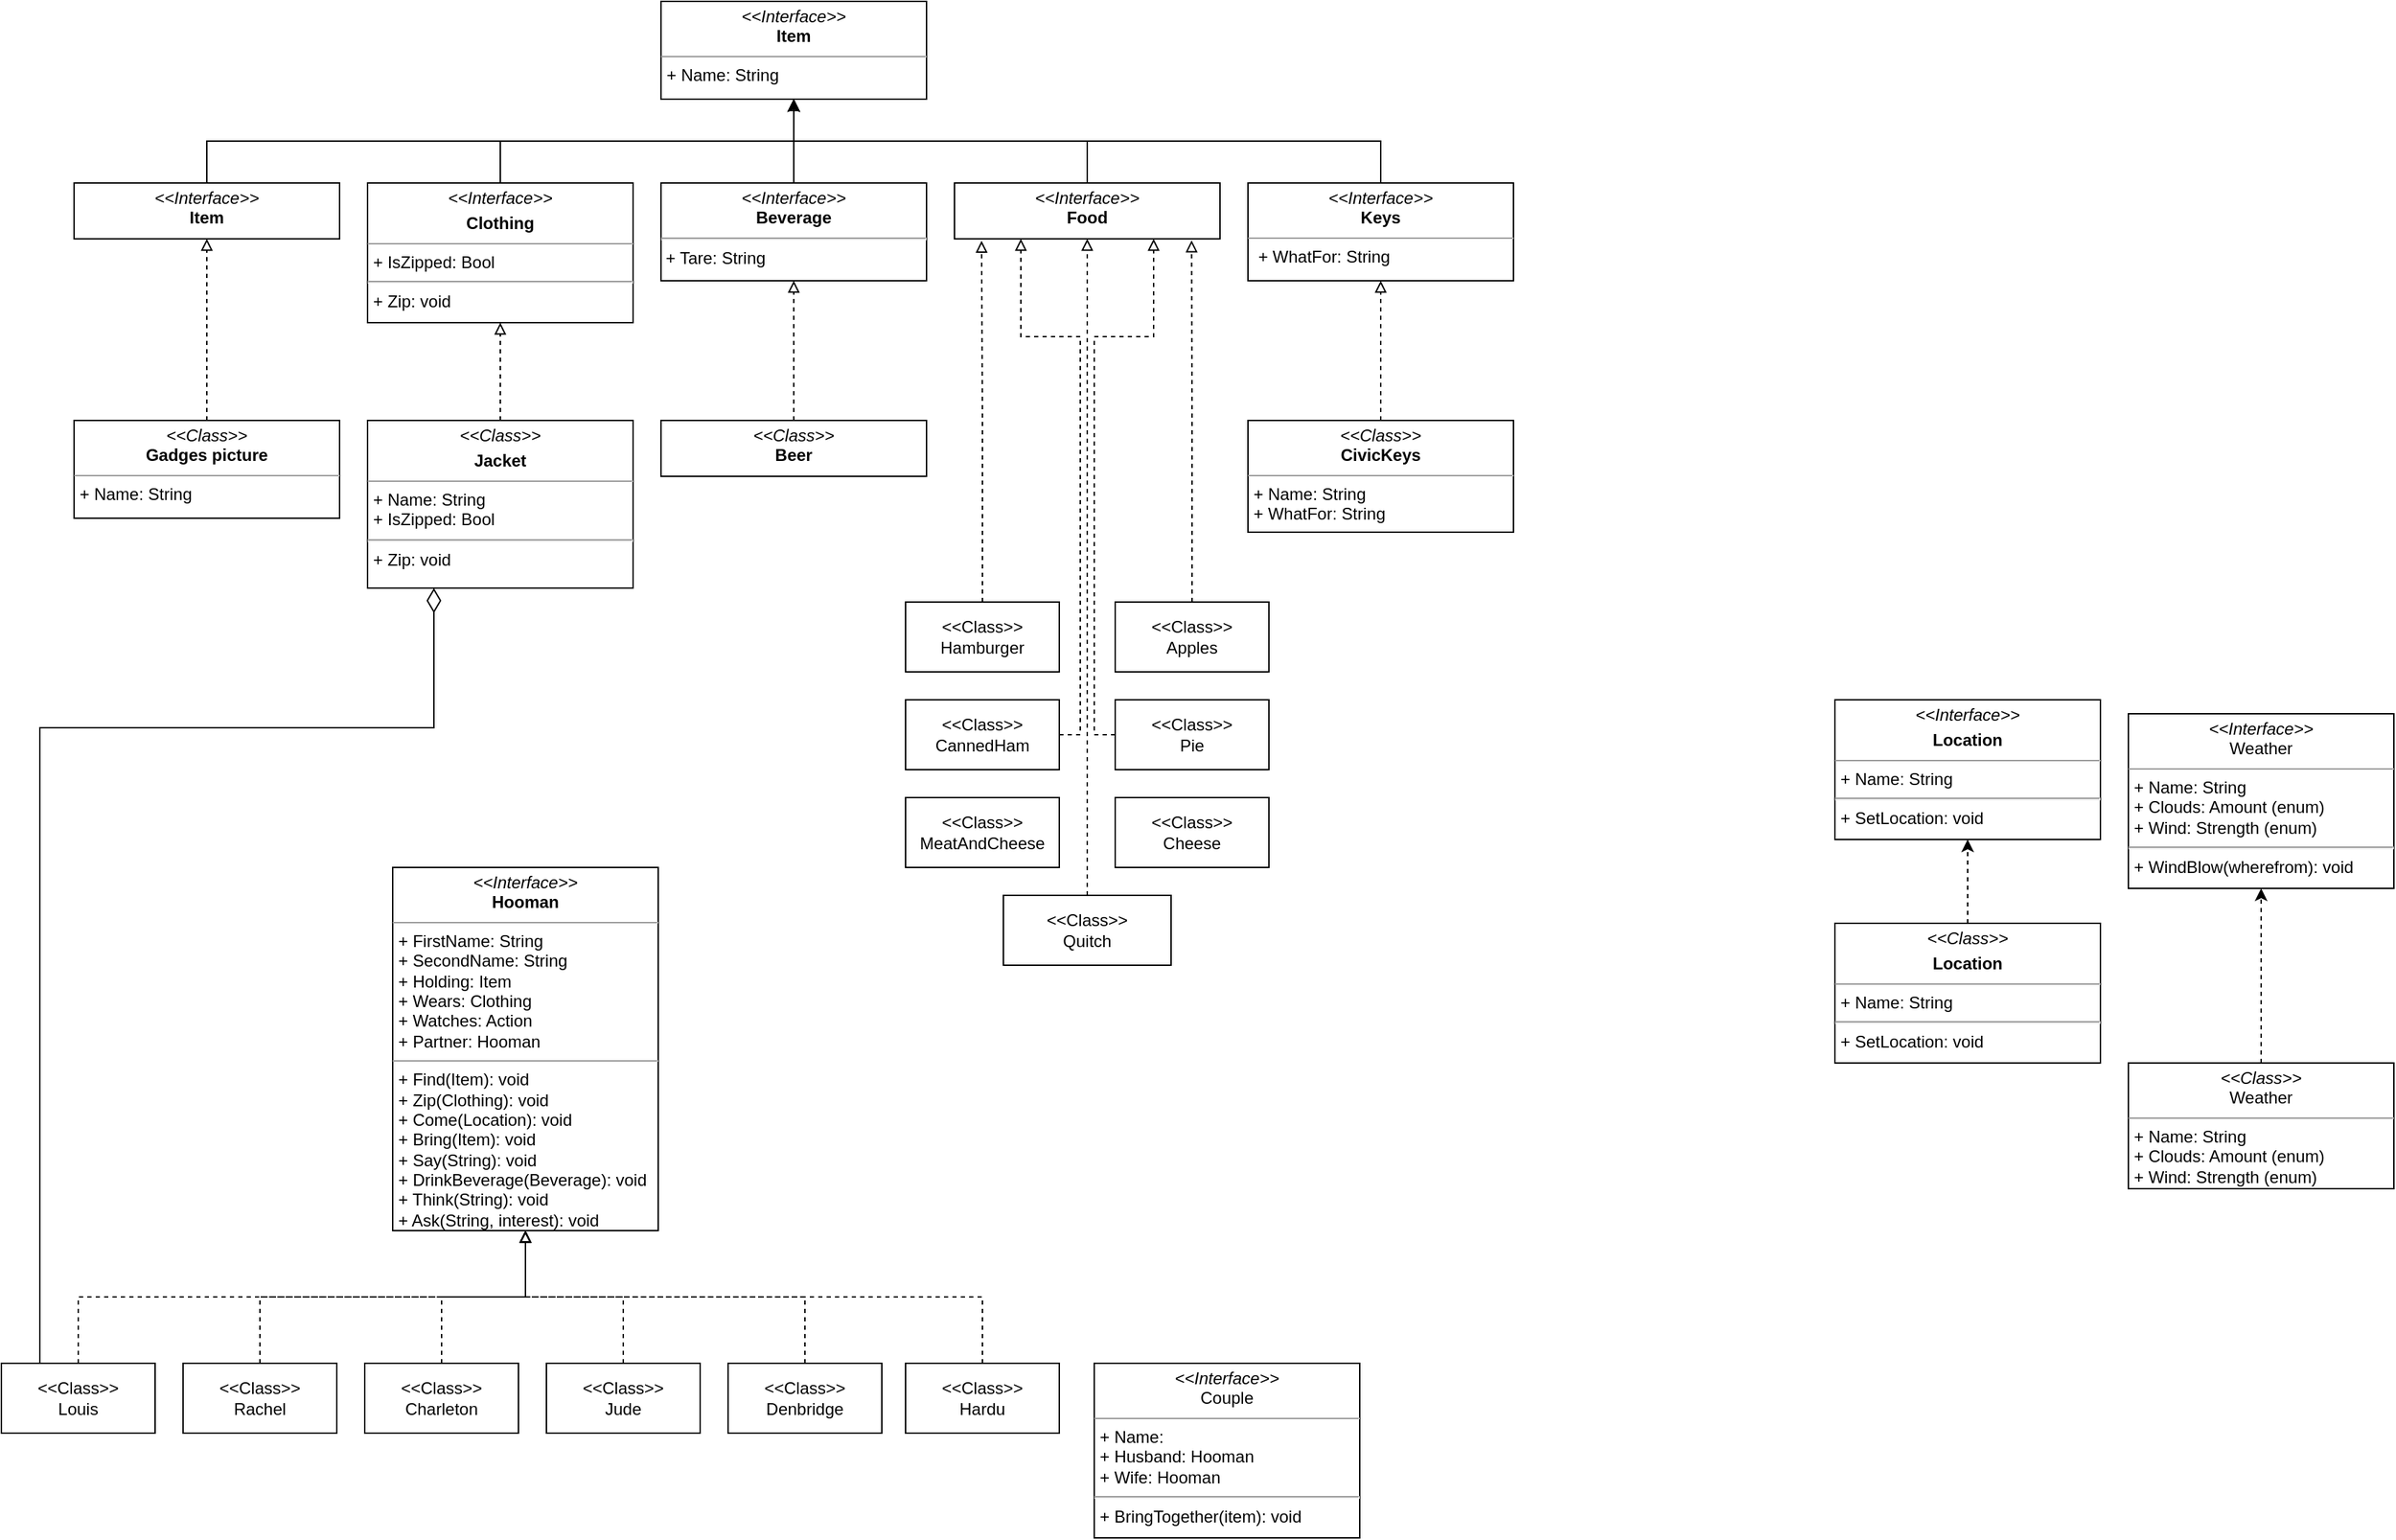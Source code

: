 <mxfile version="22.1.3" type="github">
  <diagram name="Page-1" id="b5b7bab2-c9e2-2cf4-8b2a-24fd1a2a6d21">
    <mxGraphModel dx="2665" dy="1241" grid="1" gridSize="10" guides="1" tooltips="1" connect="1" arrows="1" fold="1" page="1" pageScale="1" pageWidth="827" pageHeight="1169" background="none" math="0" shadow="0">
      <root>
        <mxCell id="0" />
        <mxCell id="1" parent="0" />
        <mxCell id="SKdy1-YhQ8MqGWsLNDs1-13" value="&lt;p style=&quot;margin:0px;margin-top:4px;text-align:center;&quot;&gt;&lt;i&gt;&amp;lt;&amp;lt;Interface&amp;gt;&amp;gt;&lt;/i&gt;&lt;br&gt;&lt;b&gt;Hooman&lt;/b&gt;&lt;/p&gt;&lt;hr size=&quot;1&quot;&gt;&lt;p style=&quot;margin:0px;margin-left:4px;&quot;&gt;+ FirstName: String&lt;/p&gt;&lt;p style=&quot;margin:0px;margin-left:4px;&quot;&gt;+ SecondName: String&lt;/p&gt;&lt;p style=&quot;margin:0px;margin-left:4px;&quot;&gt;+ Holding: Item&lt;/p&gt;&lt;p style=&quot;margin:0px;margin-left:4px;&quot;&gt;+ Wears: Clothing&lt;/p&gt;&lt;p style=&quot;margin:0px;margin-left:4px;&quot;&gt;+ Watches: Action&lt;/p&gt;&lt;p style=&quot;margin:0px;margin-left:4px;&quot;&gt;+ Partner: Hooman&lt;/p&gt;&lt;hr size=&quot;1&quot;&gt;&lt;p style=&quot;margin:0px;margin-left:4px;&quot;&gt;+ Find(Item): void&lt;br&gt;+ Zip(Clothing): void&lt;/p&gt;&lt;p style=&quot;margin:0px;margin-left:4px;&quot;&gt;+ Come(Location): void&lt;/p&gt;&lt;p style=&quot;margin:0px;margin-left:4px;&quot;&gt;+ Bring(Item): void&lt;/p&gt;&lt;p style=&quot;margin:0px;margin-left:4px;&quot;&gt;+ Say(String): void&lt;/p&gt;&lt;p style=&quot;margin:0px;margin-left:4px;&quot;&gt;+ DrinkBeverage(Beverage): void&lt;/p&gt;&lt;p style=&quot;margin:0px;margin-left:4px;&quot;&gt;+ Think(String): void&lt;/p&gt;&lt;p style=&quot;margin:0px;margin-left:4px;&quot;&gt;+ Ask(String, interest): void&lt;/p&gt;" style="verticalAlign=top;align=left;overflow=fill;fontSize=12;fontFamily=Helvetica;html=1;whiteSpace=wrap;" parent="1" vertex="1">
          <mxGeometry x="278" y="750" width="190" height="260" as="geometry" />
        </mxCell>
        <mxCell id="SKdy1-YhQ8MqGWsLNDs1-14" value="&lt;p style=&quot;margin:0px;margin-top:4px;text-align:center;&quot;&gt;&lt;i&gt;&amp;lt;&amp;lt;Interface&amp;gt;&amp;gt;&lt;/i&gt;&lt;br&gt;&lt;b&gt;Item&lt;/b&gt;&lt;/p&gt;&lt;hr size=&quot;1&quot;&gt;&lt;p style=&quot;margin:0px;margin-left:4px;&quot;&gt;+ Name: String&lt;br&gt;&lt;/p&gt;&lt;p style=&quot;margin:0px;margin-left:4px;&quot;&gt;&lt;br&gt;&lt;/p&gt;" style="verticalAlign=top;align=left;overflow=fill;fontSize=12;fontFamily=Helvetica;html=1;whiteSpace=wrap;" parent="1" vertex="1">
          <mxGeometry x="470" y="130" width="190" height="70" as="geometry" />
        </mxCell>
        <mxCell id="jRrTDeGObSxWZ0-UT_TB-10" style="edgeStyle=orthogonalEdgeStyle;rounded=0;orthogonalLoop=1;jettySize=auto;html=1;exitX=0.5;exitY=0;exitDx=0;exitDy=0;endArrow=classic;endFill=1;" edge="1" parent="1" source="SKdy1-YhQ8MqGWsLNDs1-15" target="SKdy1-YhQ8MqGWsLNDs1-14">
          <mxGeometry relative="1" as="geometry" />
        </mxCell>
        <mxCell id="SKdy1-YhQ8MqGWsLNDs1-15" value="&lt;p style=&quot;margin:0px;margin-top:4px;text-align:center;&quot;&gt;&lt;i&gt;&amp;lt;&amp;lt;Interface&amp;gt;&amp;gt;&lt;/i&gt;&lt;br&gt;&lt;b&gt;Item&lt;/b&gt;&lt;/p&gt;&lt;p style=&quot;margin:0px;margin-left:4px;&quot;&gt;&lt;br&gt;&lt;/p&gt;" style="verticalAlign=top;align=left;overflow=fill;fontSize=12;fontFamily=Helvetica;html=1;whiteSpace=wrap;" parent="1" vertex="1">
          <mxGeometry x="50" y="260" width="190" height="40" as="geometry" />
        </mxCell>
        <mxCell id="jRrTDeGObSxWZ0-UT_TB-9" style="edgeStyle=orthogonalEdgeStyle;rounded=0;orthogonalLoop=1;jettySize=auto;html=1;exitX=0.5;exitY=0;exitDx=0;exitDy=0;endArrow=classic;endFill=1;" edge="1" parent="1" source="SKdy1-YhQ8MqGWsLNDs1-17" target="SKdy1-YhQ8MqGWsLNDs1-14">
          <mxGeometry relative="1" as="geometry" />
        </mxCell>
        <mxCell id="SKdy1-YhQ8MqGWsLNDs1-17" value="&lt;p style=&quot;margin:0px;margin-top:4px;text-align:center;&quot;&gt;&lt;i&gt;&amp;lt;&amp;lt;Interface&lt;/i&gt;&lt;i&gt;&amp;gt;&amp;gt;&lt;/i&gt;&lt;/p&gt;&lt;p style=&quot;margin:0px;margin-top:4px;text-align:center;&quot;&gt;&lt;b&gt;Clothing&lt;/b&gt;&lt;/p&gt;&lt;hr size=&quot;1&quot;&gt;&lt;p style=&quot;margin:0px;margin-left:4px;&quot;&gt;+ IsZipped: Bool&lt;/p&gt;&lt;hr&gt;&lt;p style=&quot;margin:0px;margin-left:4px;&quot;&gt;+ Zip: void&lt;/p&gt;" style="verticalAlign=top;align=left;overflow=fill;fontSize=12;fontFamily=Helvetica;html=1;whiteSpace=wrap;" parent="1" vertex="1">
          <mxGeometry x="260" y="260" width="190" height="100" as="geometry" />
        </mxCell>
        <mxCell id="jRrTDeGObSxWZ0-UT_TB-8" style="edgeStyle=orthogonalEdgeStyle;rounded=0;orthogonalLoop=1;jettySize=auto;html=1;exitX=0.5;exitY=0;exitDx=0;exitDy=0;endArrow=classic;endFill=1;" edge="1" parent="1" source="SKdy1-YhQ8MqGWsLNDs1-18">
          <mxGeometry relative="1" as="geometry">
            <mxPoint x="565.069" y="200" as="targetPoint" />
          </mxGeometry>
        </mxCell>
        <mxCell id="SKdy1-YhQ8MqGWsLNDs1-18" value="&lt;p style=&quot;margin:0px;margin-top:4px;text-align:center;&quot;&gt;&lt;i&gt;&amp;lt;&amp;lt;Interface&amp;gt;&amp;gt;&lt;/i&gt;&lt;br&gt;&lt;b&gt;Beverage&lt;/b&gt;&lt;/p&gt;&lt;hr&gt;&amp;nbsp;+ Tare: String&lt;p style=&quot;margin:0px;margin-top:4px;text-align:center;&quot;&gt;&lt;b&gt;&lt;br&gt;&lt;/b&gt;&lt;/p&gt;&lt;p style=&quot;margin:0px;margin-left:4px;&quot;&gt;&lt;br&gt;&lt;/p&gt;" style="verticalAlign=top;align=left;overflow=fill;fontSize=12;fontFamily=Helvetica;html=1;whiteSpace=wrap;" parent="1" vertex="1">
          <mxGeometry x="470" y="260" width="190" height="70" as="geometry" />
        </mxCell>
        <mxCell id="jRrTDeGObSxWZ0-UT_TB-1" value="&lt;p style=&quot;margin:0px;margin-top:4px;text-align:center;&quot;&gt;&lt;i&gt;&amp;lt;&amp;lt;Interface&amp;gt;&amp;gt;&lt;/i&gt;&lt;br&gt;Weather&lt;/p&gt;&lt;hr size=&quot;1&quot;&gt;&lt;p style=&quot;margin:0px;margin-left:4px;&quot;&gt;+ Name: String&lt;br&gt;&lt;/p&gt;&lt;p style=&quot;margin:0px;margin-left:4px;&quot;&gt;+ Clouds: Amount (enum)&lt;/p&gt;&lt;p style=&quot;margin:0px;margin-left:4px;&quot;&gt;+ Wind: Strength (enum)&lt;/p&gt;&lt;hr&gt;&lt;p style=&quot;margin:0px;margin-left:4px;&quot;&gt;+ WindBlow(wherefrom): void&lt;/p&gt;" style="verticalAlign=top;align=left;overflow=fill;fontSize=12;fontFamily=Helvetica;html=1;whiteSpace=wrap;" vertex="1" parent="1">
          <mxGeometry x="1520" y="640" width="190" height="125" as="geometry" />
        </mxCell>
        <mxCell id="jRrTDeGObSxWZ0-UT_TB-7" style="edgeStyle=orthogonalEdgeStyle;rounded=0;orthogonalLoop=1;jettySize=auto;html=1;exitX=0.5;exitY=0;exitDx=0;exitDy=0;endArrow=block;endFill=0;" edge="1" parent="1" source="jRrTDeGObSxWZ0-UT_TB-2" target="SKdy1-YhQ8MqGWsLNDs1-14">
          <mxGeometry relative="1" as="geometry" />
        </mxCell>
        <mxCell id="jRrTDeGObSxWZ0-UT_TB-2" value="&lt;p style=&quot;margin:0px;margin-top:4px;text-align:center;&quot;&gt;&lt;i&gt;&amp;lt;&amp;lt;Interface&amp;gt;&amp;gt;&lt;/i&gt;&lt;br&gt;&lt;b&gt;Food&lt;/b&gt;&lt;/p&gt;&lt;p style=&quot;margin:0px;margin-left:4px;&quot;&gt;&lt;br&gt;&lt;/p&gt;" style="verticalAlign=top;align=left;overflow=fill;fontSize=12;fontFamily=Helvetica;html=1;whiteSpace=wrap;" vertex="1" parent="1">
          <mxGeometry x="680" y="260" width="190" height="40" as="geometry" />
        </mxCell>
        <mxCell id="jRrTDeGObSxWZ0-UT_TB-5" style="edgeStyle=orthogonalEdgeStyle;rounded=0;orthogonalLoop=1;jettySize=auto;html=1;exitX=0.5;exitY=0;exitDx=0;exitDy=0;entryX=0.5;entryY=1;entryDx=0;entryDy=0;endArrow=classic;endFill=1;" edge="1" parent="1" source="jRrTDeGObSxWZ0-UT_TB-3" target="SKdy1-YhQ8MqGWsLNDs1-14">
          <mxGeometry relative="1" as="geometry" />
        </mxCell>
        <mxCell id="jRrTDeGObSxWZ0-UT_TB-3" value="&lt;p style=&quot;margin:0px;margin-top:4px;text-align:center;&quot;&gt;&lt;i&gt;&amp;lt;&amp;lt;Interface&amp;gt;&amp;gt;&lt;/i&gt;&lt;br&gt;&lt;b&gt;Keys&lt;/b&gt;&lt;/p&gt;&lt;hr size=&quot;1&quot;&gt;&lt;p style=&quot;margin:0px;margin-left:4px;&quot;&gt;&amp;nbsp;+ WhatFor: String&lt;/p&gt;" style="verticalAlign=top;align=left;overflow=fill;fontSize=12;fontFamily=Helvetica;html=1;whiteSpace=wrap;" vertex="1" parent="1">
          <mxGeometry x="890" y="260" width="190" height="70" as="geometry" />
        </mxCell>
        <mxCell id="jRrTDeGObSxWZ0-UT_TB-11" value="&lt;p style=&quot;margin:0px;margin-top:4px;text-align:center;&quot;&gt;&lt;i&gt;&amp;lt;&amp;lt;Interface&lt;/i&gt;&lt;i&gt;&amp;gt;&amp;gt;&lt;/i&gt;&lt;/p&gt;&lt;p style=&quot;margin:0px;margin-top:4px;text-align:center;&quot;&gt;&lt;b&gt;Location&lt;/b&gt;&lt;/p&gt;&lt;hr size=&quot;1&quot;&gt;&lt;p style=&quot;margin:0px;margin-left:4px;&quot;&gt;+ Name: String&lt;/p&gt;&lt;hr&gt;&lt;p style=&quot;margin:0px;margin-left:4px;&quot;&gt;+ SetLocation: void&lt;/p&gt;" style="verticalAlign=top;align=left;overflow=fill;fontSize=12;fontFamily=Helvetica;html=1;whiteSpace=wrap;" vertex="1" parent="1">
          <mxGeometry x="1310" y="630" width="190" height="100" as="geometry" />
        </mxCell>
        <mxCell id="jRrTDeGObSxWZ0-UT_TB-17" style="edgeStyle=orthogonalEdgeStyle;rounded=0;orthogonalLoop=1;jettySize=auto;html=1;exitX=0.5;exitY=0;exitDx=0;exitDy=0;endArrow=block;endFill=0;dashed=1;" edge="1" parent="1" source="jRrTDeGObSxWZ0-UT_TB-12" target="SKdy1-YhQ8MqGWsLNDs1-17">
          <mxGeometry relative="1" as="geometry" />
        </mxCell>
        <mxCell id="jRrTDeGObSxWZ0-UT_TB-12" value="&lt;p style=&quot;margin:0px;margin-top:4px;text-align:center;&quot;&gt;&lt;i&gt;&amp;lt;&amp;lt;Class&lt;/i&gt;&lt;i&gt;&amp;gt;&amp;gt;&lt;/i&gt;&lt;/p&gt;&lt;p style=&quot;margin:0px;margin-top:4px;text-align:center;&quot;&gt;&lt;b&gt;Jacket&lt;/b&gt;&lt;/p&gt;&lt;hr size=&quot;1&quot;&gt;&lt;p style=&quot;margin:0px;margin-left:4px;&quot;&gt;+ Name: String&lt;br&gt;&lt;/p&gt;&lt;p style=&quot;margin:0px;margin-left:4px;&quot;&gt;+ IsZipped: Bool&lt;/p&gt;&lt;hr&gt;&lt;p style=&quot;margin:0px;margin-left:4px;&quot;&gt;+ Zip: void&lt;/p&gt;" style="verticalAlign=top;align=left;overflow=fill;fontSize=12;fontFamily=Helvetica;html=1;whiteSpace=wrap;" vertex="1" parent="1">
          <mxGeometry x="260" y="430" width="190" height="120" as="geometry" />
        </mxCell>
        <mxCell id="jRrTDeGObSxWZ0-UT_TB-16" style="edgeStyle=orthogonalEdgeStyle;rounded=0;orthogonalLoop=1;jettySize=auto;html=1;exitX=0.5;exitY=0;exitDx=0;exitDy=0;endArrow=block;endFill=0;dashed=1;" edge="1" parent="1" source="jRrTDeGObSxWZ0-UT_TB-13" target="jRrTDeGObSxWZ0-UT_TB-3">
          <mxGeometry relative="1" as="geometry" />
        </mxCell>
        <mxCell id="jRrTDeGObSxWZ0-UT_TB-13" value="&lt;p style=&quot;margin:0px;margin-top:4px;text-align:center;&quot;&gt;&lt;i&gt;&amp;lt;&amp;lt;Class&amp;gt;&amp;gt;&lt;/i&gt;&lt;br&gt;&lt;b&gt;CivicKeys&lt;/b&gt;&lt;/p&gt;&lt;hr size=&quot;1&quot;&gt;&lt;p style=&quot;margin:0px;margin-left:4px;&quot;&gt;+ Name: String&lt;/p&gt;&lt;p style=&quot;margin:0px;margin-left:4px;&quot;&gt;+ WhatFor: String&lt;/p&gt;" style="verticalAlign=top;align=left;overflow=fill;fontSize=12;fontFamily=Helvetica;html=1;whiteSpace=wrap;" vertex="1" parent="1">
          <mxGeometry x="890" y="430" width="190" height="80" as="geometry" />
        </mxCell>
        <mxCell id="jRrTDeGObSxWZ0-UT_TB-18" style="edgeStyle=orthogonalEdgeStyle;rounded=0;orthogonalLoop=1;jettySize=auto;html=1;exitX=0.5;exitY=0;exitDx=0;exitDy=0;entryX=0.5;entryY=1;entryDx=0;entryDy=0;endArrow=block;endFill=0;dashed=1;" edge="1" parent="1" source="jRrTDeGObSxWZ0-UT_TB-14" target="SKdy1-YhQ8MqGWsLNDs1-18">
          <mxGeometry relative="1" as="geometry" />
        </mxCell>
        <mxCell id="jRrTDeGObSxWZ0-UT_TB-14" value="&lt;p style=&quot;margin:0px;margin-top:4px;text-align:center;&quot;&gt;&lt;i&gt;&amp;lt;&amp;lt;Class&amp;gt;&amp;gt;&lt;/i&gt;&lt;br&gt;&lt;b&gt;Beer&lt;/b&gt;&lt;/p&gt;&lt;p style=&quot;margin:0px;margin-left:4px;&quot;&gt;&lt;br&gt;&lt;/p&gt;" style="verticalAlign=top;align=left;overflow=fill;fontSize=12;fontFamily=Helvetica;html=1;whiteSpace=wrap;" vertex="1" parent="1">
          <mxGeometry x="470" y="430" width="190" height="40" as="geometry" />
        </mxCell>
        <mxCell id="jRrTDeGObSxWZ0-UT_TB-23" style="edgeStyle=orthogonalEdgeStyle;rounded=0;orthogonalLoop=1;jettySize=auto;html=1;exitX=0.5;exitY=0;exitDx=0;exitDy=0;endArrow=block;endFill=0;dashed=1;" edge="1" parent="1" source="jRrTDeGObSxWZ0-UT_TB-19" target="SKdy1-YhQ8MqGWsLNDs1-15">
          <mxGeometry relative="1" as="geometry" />
        </mxCell>
        <mxCell id="jRrTDeGObSxWZ0-UT_TB-19" value="&lt;p style=&quot;margin:0px;margin-top:4px;text-align:center;&quot;&gt;&lt;i&gt;&amp;lt;&amp;lt;Class&amp;gt;&amp;gt;&lt;/i&gt;&lt;br&gt;&lt;b&gt;Gadges picture&lt;/b&gt;&lt;/p&gt;&lt;hr size=&quot;1&quot;&gt;&lt;p style=&quot;margin:0px;margin-left:4px;&quot;&gt;+ Name: String&lt;/p&gt;&lt;p style=&quot;margin:0px;margin-left:4px;&quot;&gt;&lt;br&gt;&lt;/p&gt;" style="verticalAlign=top;align=left;overflow=fill;fontSize=12;fontFamily=Helvetica;html=1;whiteSpace=wrap;" vertex="1" parent="1">
          <mxGeometry x="50" y="430" width="190" height="70" as="geometry" />
        </mxCell>
        <mxCell id="jRrTDeGObSxWZ0-UT_TB-26" style="edgeStyle=orthogonalEdgeStyle;rounded=0;orthogonalLoop=1;jettySize=auto;html=1;exitX=0.5;exitY=0;exitDx=0;exitDy=0;dashed=1;" edge="1" parent="1" source="jRrTDeGObSxWZ0-UT_TB-24" target="jRrTDeGObSxWZ0-UT_TB-1">
          <mxGeometry relative="1" as="geometry" />
        </mxCell>
        <mxCell id="jRrTDeGObSxWZ0-UT_TB-24" value="&lt;p style=&quot;margin:0px;margin-top:4px;text-align:center;&quot;&gt;&lt;i&gt;&amp;lt;&amp;lt;Class&amp;gt;&amp;gt;&lt;/i&gt;&lt;br&gt;Weather&lt;/p&gt;&lt;hr size=&quot;1&quot;&gt;&lt;p style=&quot;margin:0px;margin-left:4px;&quot;&gt;+ Name: String&lt;br&gt;&lt;/p&gt;&lt;p style=&quot;margin:0px;margin-left:4px;&quot;&gt;+ Clouds: Amount (enum)&lt;/p&gt;&lt;p style=&quot;margin:0px;margin-left:4px;&quot;&gt;+ Wind: Strength (enum)&lt;/p&gt;&lt;p style=&quot;margin:0px;margin-left:4px;&quot;&gt;&lt;br&gt;&lt;/p&gt;" style="verticalAlign=top;align=left;overflow=fill;fontSize=12;fontFamily=Helvetica;html=1;whiteSpace=wrap;" vertex="1" parent="1">
          <mxGeometry x="1520" y="890" width="190" height="90" as="geometry" />
        </mxCell>
        <mxCell id="jRrTDeGObSxWZ0-UT_TB-28" style="edgeStyle=orthogonalEdgeStyle;rounded=0;orthogonalLoop=1;jettySize=auto;html=1;exitX=0.5;exitY=0;exitDx=0;exitDy=0;dashed=1;" edge="1" parent="1" source="jRrTDeGObSxWZ0-UT_TB-27" target="jRrTDeGObSxWZ0-UT_TB-11">
          <mxGeometry relative="1" as="geometry" />
        </mxCell>
        <mxCell id="jRrTDeGObSxWZ0-UT_TB-27" value="&lt;p style=&quot;margin:0px;margin-top:4px;text-align:center;&quot;&gt;&lt;i&gt;&amp;lt;&amp;lt;Class&lt;/i&gt;&lt;i&gt;&amp;gt;&amp;gt;&lt;/i&gt;&lt;/p&gt;&lt;p style=&quot;margin:0px;margin-top:4px;text-align:center;&quot;&gt;&lt;b&gt;Location&lt;/b&gt;&lt;/p&gt;&lt;hr size=&quot;1&quot;&gt;&lt;p style=&quot;margin:0px;margin-left:4px;&quot;&gt;+ Name: String&lt;/p&gt;&lt;hr&gt;&lt;p style=&quot;margin:0px;margin-left:4px;&quot;&gt;+ SetLocation: void&lt;/p&gt;" style="verticalAlign=top;align=left;overflow=fill;fontSize=12;fontFamily=Helvetica;html=1;whiteSpace=wrap;" vertex="1" parent="1">
          <mxGeometry x="1310" y="790" width="190" height="100" as="geometry" />
        </mxCell>
        <mxCell id="jRrTDeGObSxWZ0-UT_TB-36" style="edgeStyle=orthogonalEdgeStyle;rounded=0;orthogonalLoop=1;jettySize=auto;html=1;exitX=0.5;exitY=0;exitDx=0;exitDy=0;dashed=1;endArrow=block;endFill=0;" edge="1" parent="1" source="jRrTDeGObSxWZ0-UT_TB-30" target="SKdy1-YhQ8MqGWsLNDs1-13">
          <mxGeometry relative="1" as="geometry" />
        </mxCell>
        <mxCell id="jRrTDeGObSxWZ0-UT_TB-68" style="edgeStyle=orthogonalEdgeStyle;rounded=0;orthogonalLoop=1;jettySize=auto;html=1;exitX=0.25;exitY=0;exitDx=0;exitDy=0;entryX=0.25;entryY=1;entryDx=0;entryDy=0;endArrow=diamondThin;endFill=0;endSize=15;" edge="1" parent="1" source="jRrTDeGObSxWZ0-UT_TB-30" target="jRrTDeGObSxWZ0-UT_TB-12">
          <mxGeometry relative="1" as="geometry">
            <Array as="points">
              <mxPoint x="26" y="650" />
              <mxPoint x="308" y="650" />
            </Array>
          </mxGeometry>
        </mxCell>
        <mxCell id="jRrTDeGObSxWZ0-UT_TB-30" value="&amp;lt;&amp;lt;Class&amp;gt;&amp;gt;&lt;br&gt;Louis" style="html=1;whiteSpace=wrap;" vertex="1" parent="1">
          <mxGeometry x="-2" y="1105" width="110" height="50" as="geometry" />
        </mxCell>
        <mxCell id="jRrTDeGObSxWZ0-UT_TB-37" style="edgeStyle=orthogonalEdgeStyle;rounded=0;orthogonalLoop=1;jettySize=auto;html=1;exitX=0.5;exitY=0;exitDx=0;exitDy=0;dashed=1;endArrow=block;endFill=0;" edge="1" parent="1" source="jRrTDeGObSxWZ0-UT_TB-31" target="SKdy1-YhQ8MqGWsLNDs1-13">
          <mxGeometry relative="1" as="geometry" />
        </mxCell>
        <mxCell id="jRrTDeGObSxWZ0-UT_TB-31" value="&amp;lt;&amp;lt;Class&amp;gt;&amp;gt;&lt;br&gt;Rachel" style="html=1;whiteSpace=wrap;" vertex="1" parent="1">
          <mxGeometry x="128" y="1105" width="110" height="50" as="geometry" />
        </mxCell>
        <mxCell id="jRrTDeGObSxWZ0-UT_TB-38" style="edgeStyle=orthogonalEdgeStyle;rounded=0;orthogonalLoop=1;jettySize=auto;html=1;exitX=0.5;exitY=0;exitDx=0;exitDy=0;dashed=1;endArrow=block;endFill=0;" edge="1" parent="1" source="jRrTDeGObSxWZ0-UT_TB-32" target="SKdy1-YhQ8MqGWsLNDs1-13">
          <mxGeometry relative="1" as="geometry" />
        </mxCell>
        <mxCell id="jRrTDeGObSxWZ0-UT_TB-32" value="&amp;lt;&amp;lt;Class&amp;gt;&amp;gt;&lt;br&gt;Charleton" style="html=1;whiteSpace=wrap;" vertex="1" parent="1">
          <mxGeometry x="258" y="1105" width="110" height="50" as="geometry" />
        </mxCell>
        <mxCell id="jRrTDeGObSxWZ0-UT_TB-39" style="edgeStyle=orthogonalEdgeStyle;rounded=0;orthogonalLoop=1;jettySize=auto;html=1;exitX=0.5;exitY=0;exitDx=0;exitDy=0;endArrow=block;endFill=0;dashed=1;" edge="1" parent="1" source="jRrTDeGObSxWZ0-UT_TB-33" target="SKdy1-YhQ8MqGWsLNDs1-13">
          <mxGeometry relative="1" as="geometry" />
        </mxCell>
        <mxCell id="jRrTDeGObSxWZ0-UT_TB-33" value="&amp;lt;&amp;lt;Class&amp;gt;&amp;gt;&lt;br&gt;Jude" style="html=1;whiteSpace=wrap;" vertex="1" parent="1">
          <mxGeometry x="388" y="1105" width="110" height="50" as="geometry" />
        </mxCell>
        <mxCell id="jRrTDeGObSxWZ0-UT_TB-40" style="edgeStyle=orthogonalEdgeStyle;rounded=0;orthogonalLoop=1;jettySize=auto;html=1;exitX=0.5;exitY=0;exitDx=0;exitDy=0;dashed=1;endArrow=block;endFill=0;" edge="1" parent="1" source="jRrTDeGObSxWZ0-UT_TB-34" target="SKdy1-YhQ8MqGWsLNDs1-13">
          <mxGeometry relative="1" as="geometry" />
        </mxCell>
        <mxCell id="jRrTDeGObSxWZ0-UT_TB-34" value="&amp;lt;&amp;lt;Class&amp;gt;&amp;gt;&lt;br&gt;Denbridge" style="html=1;whiteSpace=wrap;" vertex="1" parent="1">
          <mxGeometry x="518" y="1105" width="110" height="50" as="geometry" />
        </mxCell>
        <mxCell id="jRrTDeGObSxWZ0-UT_TB-41" style="edgeStyle=orthogonalEdgeStyle;rounded=0;orthogonalLoop=1;jettySize=auto;html=1;exitX=0.5;exitY=0;exitDx=0;exitDy=0;endArrow=block;endFill=0;dashed=1;" edge="1" parent="1" source="jRrTDeGObSxWZ0-UT_TB-35" target="SKdy1-YhQ8MqGWsLNDs1-13">
          <mxGeometry relative="1" as="geometry" />
        </mxCell>
        <mxCell id="jRrTDeGObSxWZ0-UT_TB-35" value="&amp;lt;&amp;lt;Class&amp;gt;&amp;gt;&lt;br&gt;Hardu" style="html=1;whiteSpace=wrap;" vertex="1" parent="1">
          <mxGeometry x="645" y="1105" width="110" height="50" as="geometry" />
        </mxCell>
        <mxCell id="jRrTDeGObSxWZ0-UT_TB-42" value="&amp;lt;&amp;lt;Class&amp;gt;&amp;gt;&lt;br&gt;Hamburger" style="html=1;whiteSpace=wrap;" vertex="1" parent="1">
          <mxGeometry x="645" y="560" width="110" height="50" as="geometry" />
        </mxCell>
        <mxCell id="jRrTDeGObSxWZ0-UT_TB-56" style="edgeStyle=orthogonalEdgeStyle;rounded=0;orthogonalLoop=1;jettySize=auto;html=1;exitX=1;exitY=0.5;exitDx=0;exitDy=0;entryX=0.25;entryY=1;entryDx=0;entryDy=0;dashed=1;endArrow=block;endFill=0;" edge="1" parent="1" source="jRrTDeGObSxWZ0-UT_TB-43" target="jRrTDeGObSxWZ0-UT_TB-2">
          <mxGeometry relative="1" as="geometry">
            <Array as="points">
              <mxPoint x="770" y="655" />
              <mxPoint x="770" y="370" />
              <mxPoint x="728" y="370" />
            </Array>
          </mxGeometry>
        </mxCell>
        <mxCell id="jRrTDeGObSxWZ0-UT_TB-43" value="&amp;lt;&amp;lt;Class&amp;gt;&amp;gt;&lt;br&gt;CannedHam" style="html=1;whiteSpace=wrap;" vertex="1" parent="1">
          <mxGeometry x="645" y="630" width="110" height="50" as="geometry" />
        </mxCell>
        <mxCell id="jRrTDeGObSxWZ0-UT_TB-44" value="&amp;lt;&amp;lt;Class&amp;gt;&amp;gt;&lt;br&gt;MeatAndCheese" style="html=1;whiteSpace=wrap;" vertex="1" parent="1">
          <mxGeometry x="645" y="700" width="110" height="50" as="geometry" />
        </mxCell>
        <mxCell id="jRrTDeGObSxWZ0-UT_TB-45" value="&amp;lt;&amp;lt;Class&amp;gt;&amp;gt;&lt;br&gt;Apples" style="html=1;whiteSpace=wrap;" vertex="1" parent="1">
          <mxGeometry x="795" y="560" width="110" height="50" as="geometry" />
        </mxCell>
        <mxCell id="jRrTDeGObSxWZ0-UT_TB-57" style="edgeStyle=orthogonalEdgeStyle;rounded=0;orthogonalLoop=1;jettySize=auto;html=1;exitX=0;exitY=0.5;exitDx=0;exitDy=0;entryX=0.75;entryY=1;entryDx=0;entryDy=0;dashed=1;endArrow=block;endFill=0;" edge="1" parent="1" source="jRrTDeGObSxWZ0-UT_TB-46" target="jRrTDeGObSxWZ0-UT_TB-2">
          <mxGeometry relative="1" as="geometry">
            <Array as="points">
              <mxPoint x="780" y="655" />
              <mxPoint x="780" y="370" />
              <mxPoint x="823" y="370" />
            </Array>
          </mxGeometry>
        </mxCell>
        <mxCell id="jRrTDeGObSxWZ0-UT_TB-46" value="&amp;lt;&amp;lt;Class&amp;gt;&amp;gt;&lt;br&gt;Pie" style="html=1;whiteSpace=wrap;" vertex="1" parent="1">
          <mxGeometry x="795" y="630" width="110" height="50" as="geometry" />
        </mxCell>
        <mxCell id="jRrTDeGObSxWZ0-UT_TB-47" value="&amp;lt;&amp;lt;Class&amp;gt;&amp;gt;&lt;br&gt;Cheese" style="html=1;whiteSpace=wrap;" vertex="1" parent="1">
          <mxGeometry x="795" y="700" width="110" height="50" as="geometry" />
        </mxCell>
        <mxCell id="jRrTDeGObSxWZ0-UT_TB-58" style="edgeStyle=orthogonalEdgeStyle;rounded=0;orthogonalLoop=1;jettySize=auto;html=1;exitX=0.5;exitY=0;exitDx=0;exitDy=0;entryX=0.5;entryY=1;entryDx=0;entryDy=0;dashed=1;endArrow=block;endFill=0;" edge="1" parent="1" source="jRrTDeGObSxWZ0-UT_TB-48" target="jRrTDeGObSxWZ0-UT_TB-2">
          <mxGeometry relative="1" as="geometry" />
        </mxCell>
        <mxCell id="jRrTDeGObSxWZ0-UT_TB-48" value="&amp;lt;&amp;lt;Class&amp;gt;&amp;gt;&lt;br&gt;Quitch" style="html=1;whiteSpace=wrap;" vertex="1" parent="1">
          <mxGeometry x="715" y="770" width="120" height="50" as="geometry" />
        </mxCell>
        <mxCell id="jRrTDeGObSxWZ0-UT_TB-62" style="edgeStyle=orthogonalEdgeStyle;rounded=0;orthogonalLoop=1;jettySize=auto;html=1;exitX=0.5;exitY=0;exitDx=0;exitDy=0;entryX=0.102;entryY=1.035;entryDx=0;entryDy=0;entryPerimeter=0;dashed=1;endArrow=block;endFill=0;" edge="1" parent="1" source="jRrTDeGObSxWZ0-UT_TB-42" target="jRrTDeGObSxWZ0-UT_TB-2">
          <mxGeometry relative="1" as="geometry" />
        </mxCell>
        <mxCell id="jRrTDeGObSxWZ0-UT_TB-63" style="edgeStyle=orthogonalEdgeStyle;rounded=0;orthogonalLoop=1;jettySize=auto;html=1;exitX=0.5;exitY=0;exitDx=0;exitDy=0;entryX=0.893;entryY=1.027;entryDx=0;entryDy=0;entryPerimeter=0;dashed=1;endArrow=block;endFill=0;" edge="1" parent="1" source="jRrTDeGObSxWZ0-UT_TB-45" target="jRrTDeGObSxWZ0-UT_TB-2">
          <mxGeometry relative="1" as="geometry" />
        </mxCell>
        <mxCell id="jRrTDeGObSxWZ0-UT_TB-67" value="&lt;p style=&quot;margin:0px;margin-top:4px;text-align:center;&quot;&gt;&lt;i&gt;&amp;lt;&amp;lt;Interface&amp;gt;&amp;gt;&lt;/i&gt;&lt;br&gt;Couple&lt;/p&gt;&lt;hr size=&quot;1&quot;&gt;&lt;p style=&quot;margin:0px;margin-left:4px;&quot;&gt;+ Name:&lt;/p&gt;&lt;p style=&quot;margin:0px;margin-left:4px;&quot;&gt;+ Husband: Hooman&lt;/p&gt;&lt;p style=&quot;margin:0px;margin-left:4px;&quot;&gt;+ Wife: Hooman&lt;/p&gt;&lt;hr&gt;&lt;p style=&quot;margin:0px;margin-left:4px;&quot;&gt;+ BringTogether(item): void&lt;/p&gt;" style="verticalAlign=top;align=left;overflow=fill;fontSize=12;fontFamily=Helvetica;html=1;whiteSpace=wrap;" vertex="1" parent="1">
          <mxGeometry x="780" y="1105" width="190" height="125" as="geometry" />
        </mxCell>
      </root>
    </mxGraphModel>
  </diagram>
</mxfile>

